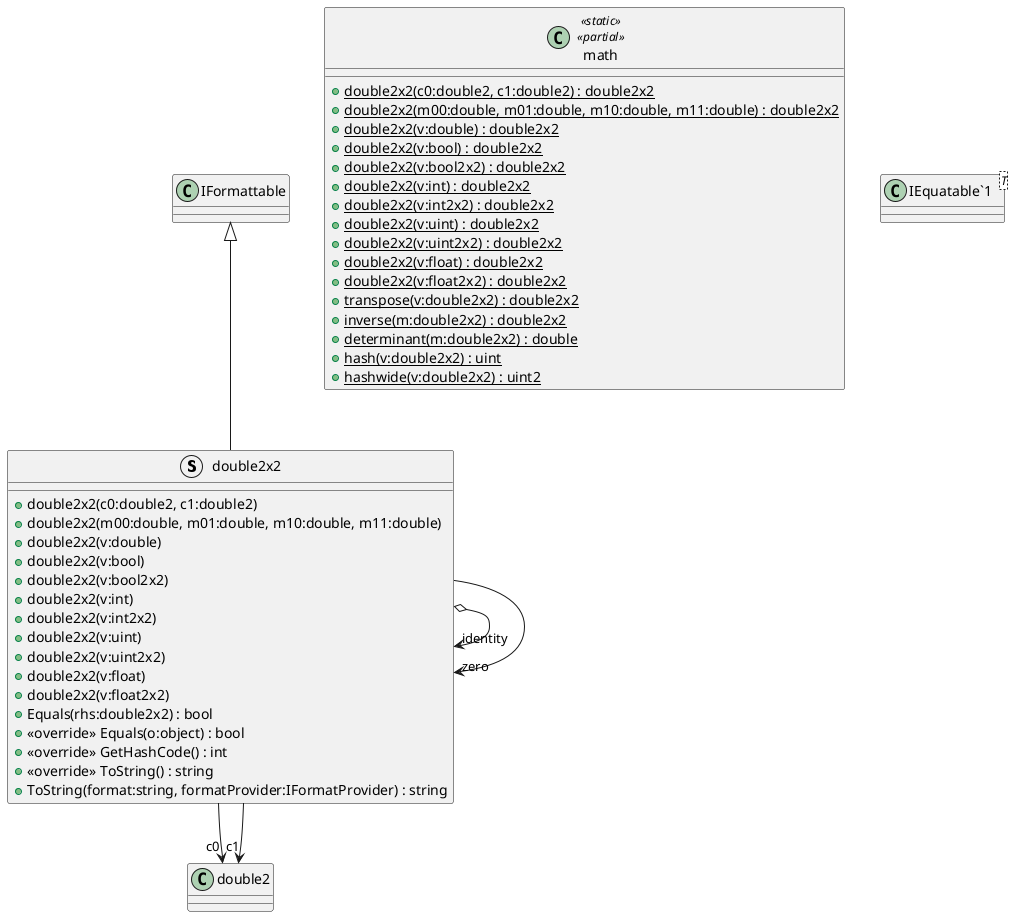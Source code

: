 @startuml
struct double2x2 {
    + double2x2(c0:double2, c1:double2)
    + double2x2(m00:double, m01:double, m10:double, m11:double)
    + double2x2(v:double)
    + double2x2(v:bool)
    + double2x2(v:bool2x2)
    + double2x2(v:int)
    + double2x2(v:int2x2)
    + double2x2(v:uint)
    + double2x2(v:uint2x2)
    + double2x2(v:float)
    + double2x2(v:float2x2)
    + Equals(rhs:double2x2) : bool
    + <<override>> Equals(o:object) : bool
    + <<override>> GetHashCode() : int
    + <<override>> ToString() : string
    + ToString(format:string, formatProvider:IFormatProvider) : string
}
class math <<static>> <<partial>> {
    + {static} double2x2(c0:double2, c1:double2) : double2x2
    + {static} double2x2(m00:double, m01:double, m10:double, m11:double) : double2x2
    + {static} double2x2(v:double) : double2x2
    + {static} double2x2(v:bool) : double2x2
    + {static} double2x2(v:bool2x2) : double2x2
    + {static} double2x2(v:int) : double2x2
    + {static} double2x2(v:int2x2) : double2x2
    + {static} double2x2(v:uint) : double2x2
    + {static} double2x2(v:uint2x2) : double2x2
    + {static} double2x2(v:float) : double2x2
    + {static} double2x2(v:float2x2) : double2x2
    + {static} transpose(v:double2x2) : double2x2
    + {static} inverse(m:double2x2) : double2x2
    + {static} determinant(m:double2x2) : double
    + {static} hash(v:double2x2) : uint
    + {static} hashwide(v:double2x2) : uint2
}
class "IEquatable`1"<T> {
}
IFormattable <|-- double2x2
double2x2 --> "c0" double2
double2x2 --> "c1" double2
double2x2 o-> "identity" double2x2
double2x2 --> "zero" double2x2
@enduml
